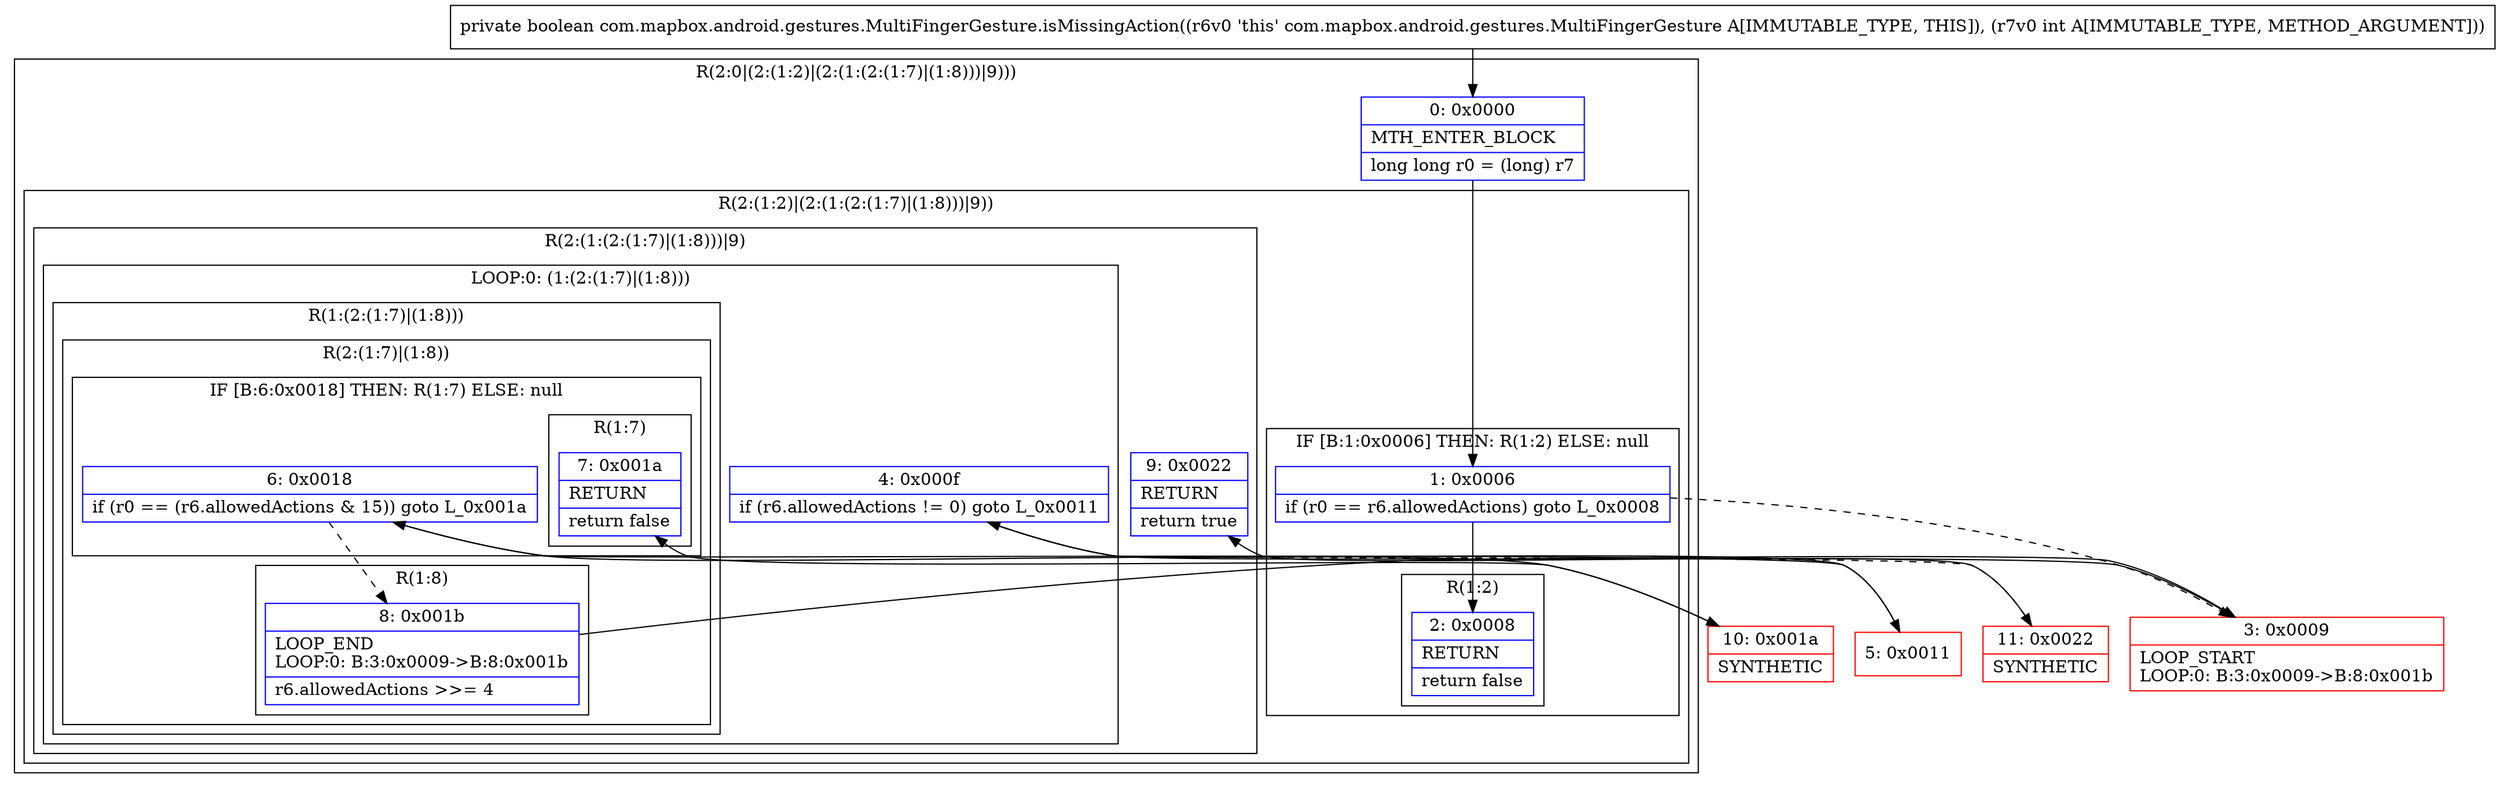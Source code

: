 digraph "CFG forcom.mapbox.android.gestures.MultiFingerGesture.isMissingAction(I)Z" {
subgraph cluster_Region_1152352463 {
label = "R(2:0|(2:(1:2)|(2:(1:(2:(1:7)|(1:8)))|9)))";
node [shape=record,color=blue];
Node_0 [shape=record,label="{0\:\ 0x0000|MTH_ENTER_BLOCK\l|long long r0 = (long) r7\l}"];
subgraph cluster_Region_1728520460 {
label = "R(2:(1:2)|(2:(1:(2:(1:7)|(1:8)))|9))";
node [shape=record,color=blue];
subgraph cluster_IfRegion_1925252698 {
label = "IF [B:1:0x0006] THEN: R(1:2) ELSE: null";
node [shape=record,color=blue];
Node_1 [shape=record,label="{1\:\ 0x0006|if (r0 == r6.allowedActions) goto L_0x0008\l}"];
subgraph cluster_Region_1893525081 {
label = "R(1:2)";
node [shape=record,color=blue];
Node_2 [shape=record,label="{2\:\ 0x0008|RETURN\l|return false\l}"];
}
}
subgraph cluster_Region_1363536252 {
label = "R(2:(1:(2:(1:7)|(1:8)))|9)";
node [shape=record,color=blue];
subgraph cluster_LoopRegion_538641870 {
label = "LOOP:0: (1:(2:(1:7)|(1:8)))";
node [shape=record,color=blue];
Node_4 [shape=record,label="{4\:\ 0x000f|if (r6.allowedActions != 0) goto L_0x0011\l}"];
subgraph cluster_Region_2118799232 {
label = "R(1:(2:(1:7)|(1:8)))";
node [shape=record,color=blue];
subgraph cluster_Region_1764982846 {
label = "R(2:(1:7)|(1:8))";
node [shape=record,color=blue];
subgraph cluster_IfRegion_1002418964 {
label = "IF [B:6:0x0018] THEN: R(1:7) ELSE: null";
node [shape=record,color=blue];
Node_6 [shape=record,label="{6\:\ 0x0018|if (r0 == (r6.allowedActions & 15)) goto L_0x001a\l}"];
subgraph cluster_Region_390306413 {
label = "R(1:7)";
node [shape=record,color=blue];
Node_7 [shape=record,label="{7\:\ 0x001a|RETURN\l|return false\l}"];
}
}
subgraph cluster_Region_1871628350 {
label = "R(1:8)";
node [shape=record,color=blue];
Node_8 [shape=record,label="{8\:\ 0x001b|LOOP_END\lLOOP:0: B:3:0x0009\-\>B:8:0x001b\l|r6.allowedActions \>\>= 4\l}"];
}
}
}
}
Node_9 [shape=record,label="{9\:\ 0x0022|RETURN\l|return true\l}"];
}
}
}
Node_3 [shape=record,color=red,label="{3\:\ 0x0009|LOOP_START\lLOOP:0: B:3:0x0009\-\>B:8:0x001b\l}"];
Node_5 [shape=record,color=red,label="{5\:\ 0x0011}"];
Node_10 [shape=record,color=red,label="{10\:\ 0x001a|SYNTHETIC\l}"];
Node_11 [shape=record,color=red,label="{11\:\ 0x0022|SYNTHETIC\l}"];
MethodNode[shape=record,label="{private boolean com.mapbox.android.gestures.MultiFingerGesture.isMissingAction((r6v0 'this' com.mapbox.android.gestures.MultiFingerGesture A[IMMUTABLE_TYPE, THIS]), (r7v0 int A[IMMUTABLE_TYPE, METHOD_ARGUMENT])) }"];
MethodNode -> Node_0;
Node_0 -> Node_1;
Node_1 -> Node_2;
Node_1 -> Node_3[style=dashed];
Node_4 -> Node_5;
Node_4 -> Node_11[style=dashed];
Node_6 -> Node_8[style=dashed];
Node_6 -> Node_10;
Node_8 -> Node_3;
Node_3 -> Node_4;
Node_5 -> Node_6;
Node_10 -> Node_7;
Node_11 -> Node_9;
}

